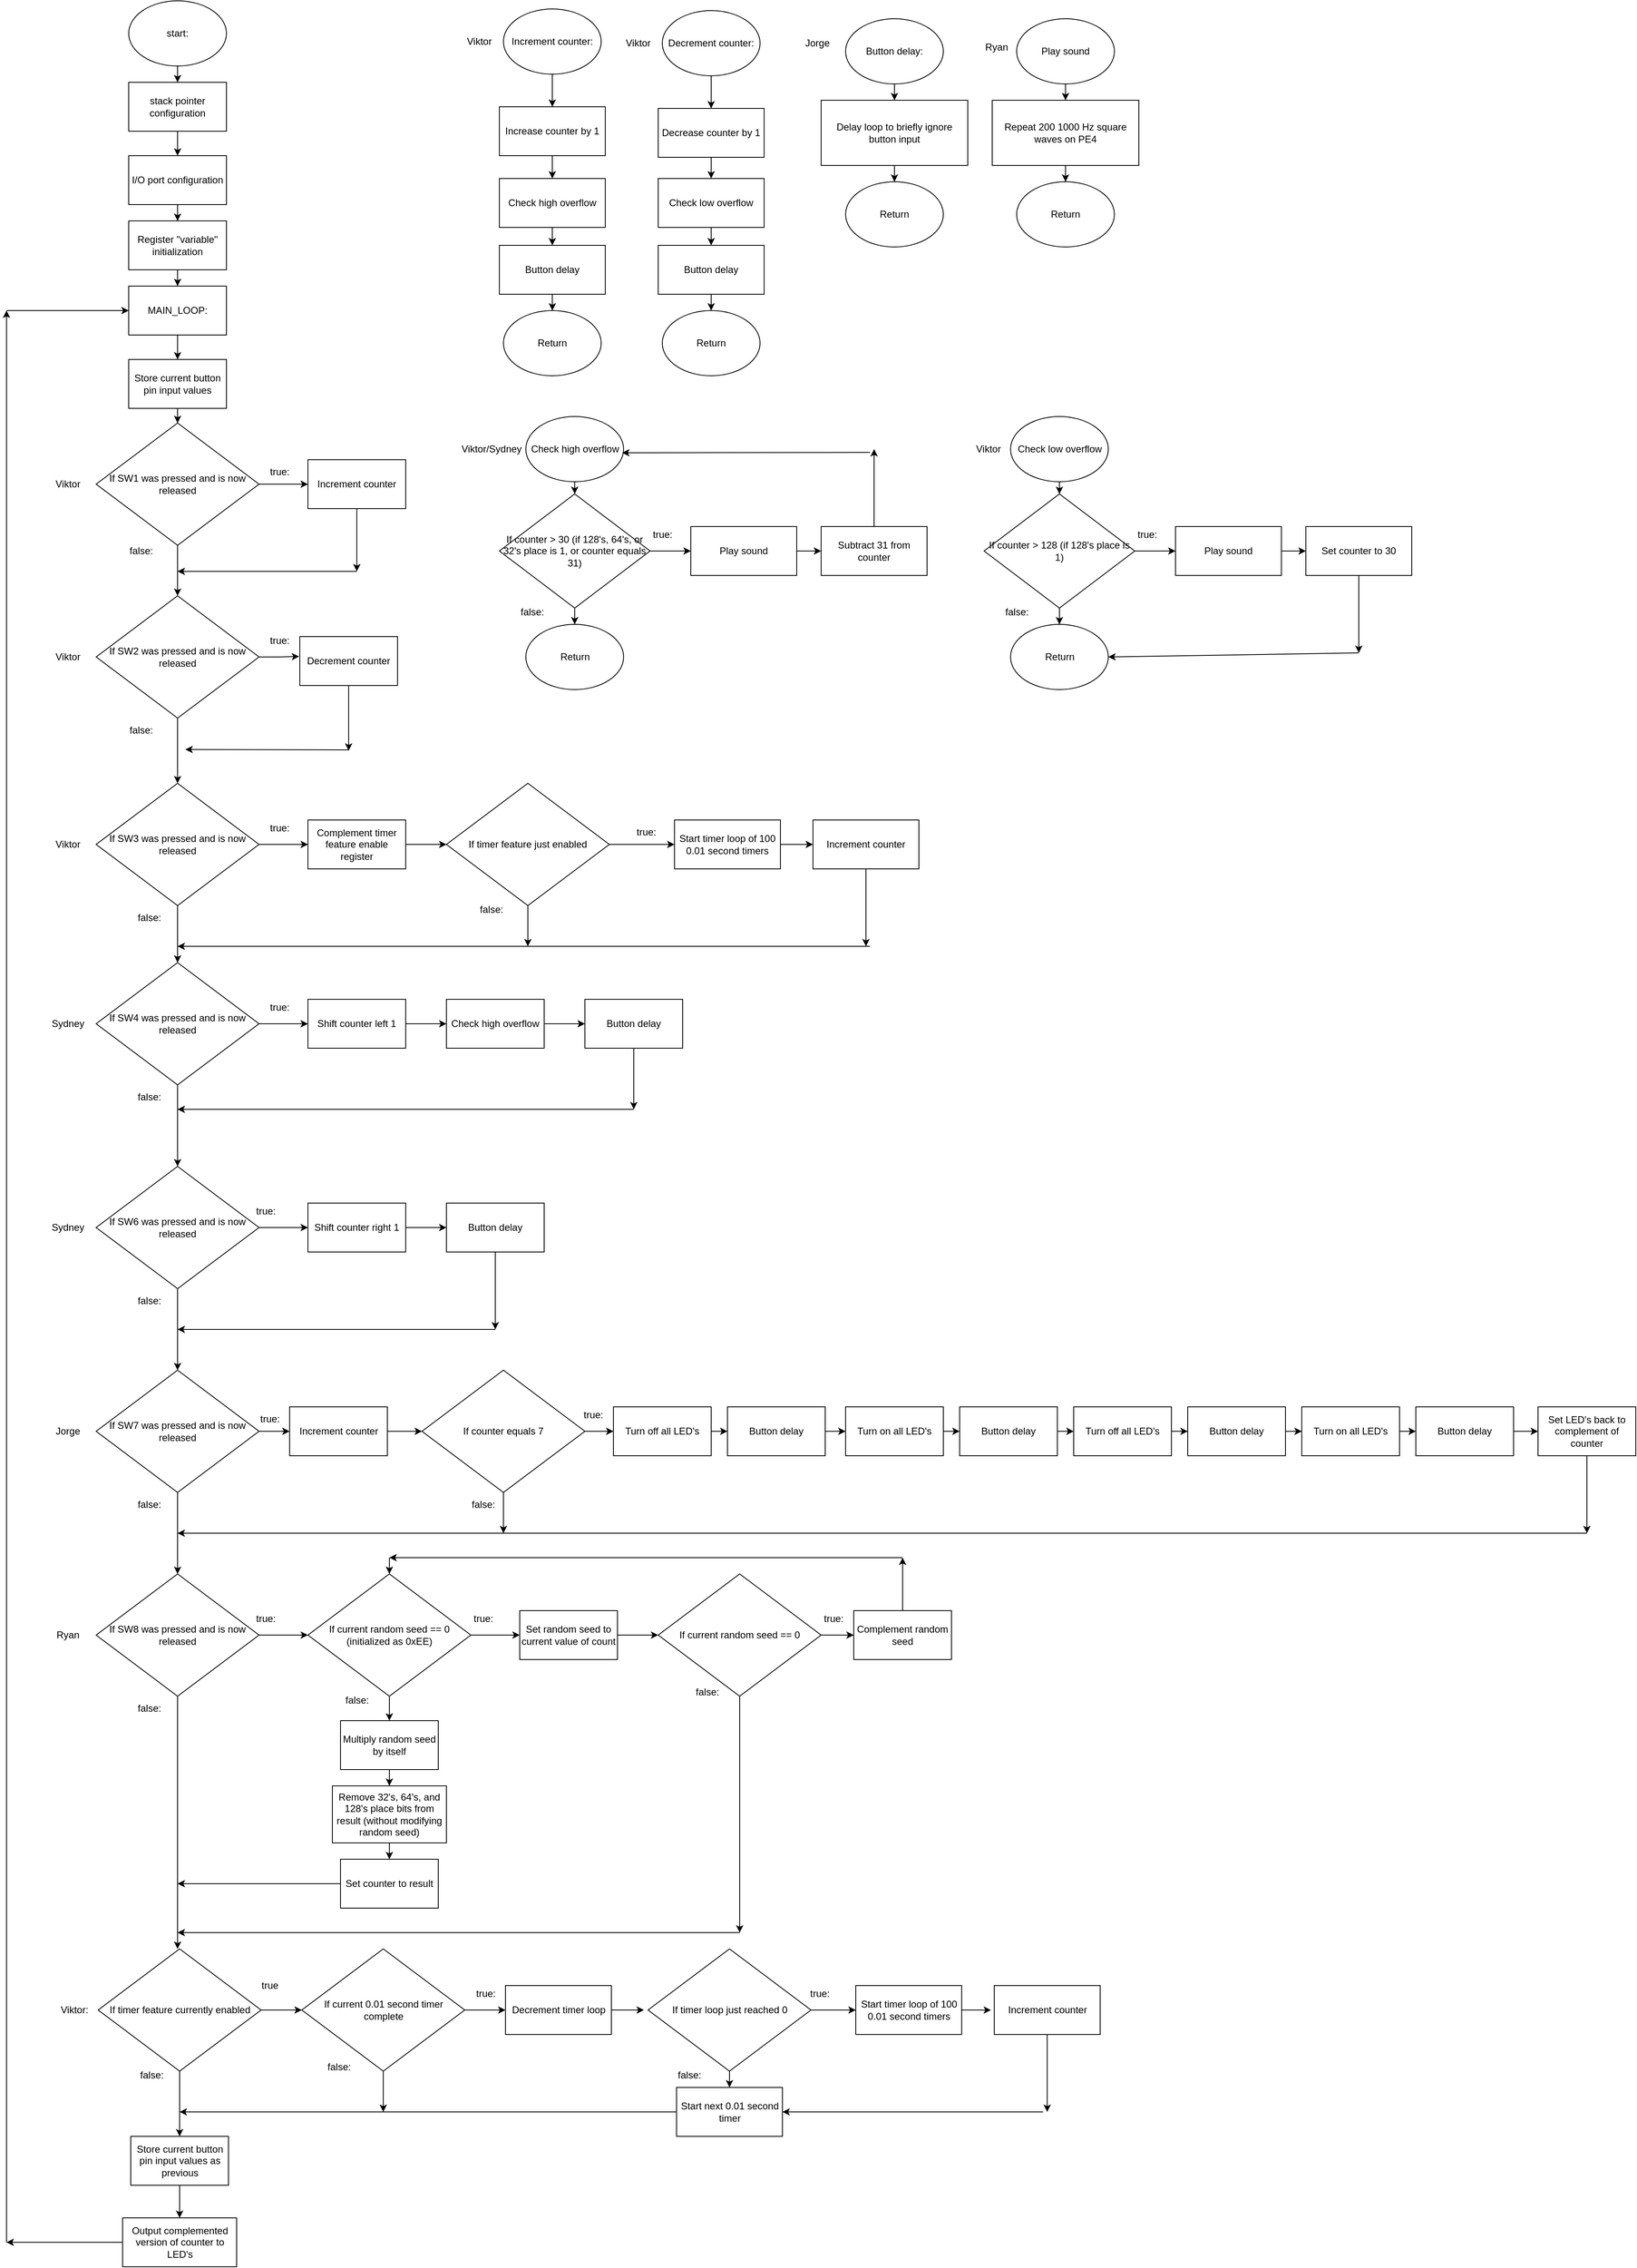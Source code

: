 <mxfile version="22.0.8" type="device">
  <diagram name="Page-1" id="21KgNl3fDPqXJoZ2WQx8">
    <mxGraphModel dx="4646" dy="2243" grid="1" gridSize="10" guides="1" tooltips="1" connect="1" arrows="1" fold="1" page="1" pageScale="1" pageWidth="850" pageHeight="1100" math="0" shadow="0">
      <root>
        <mxCell id="0" />
        <mxCell id="1" parent="0" />
        <mxCell id="BrRUjYGZPVKL-SYwgNDW-40" style="edgeStyle=orthogonalEdgeStyle;rounded=0;orthogonalLoop=1;jettySize=auto;html=1;entryX=0.5;entryY=0;entryDx=0;entryDy=0;" parent="1" source="77M68DpBtuaTookem0qs-2" target="77M68DpBtuaTookem0qs-3" edge="1">
          <mxGeometry relative="1" as="geometry" />
        </mxCell>
        <mxCell id="77M68DpBtuaTookem0qs-2" value="stack pointer configuration" style="whiteSpace=wrap;html=1;" parent="1" vertex="1">
          <mxGeometry x="330" y="100" width="120" height="60" as="geometry" />
        </mxCell>
        <mxCell id="BrRUjYGZPVKL-SYwgNDW-41" style="edgeStyle=orthogonalEdgeStyle;rounded=0;orthogonalLoop=1;jettySize=auto;html=1;" parent="1" source="77M68DpBtuaTookem0qs-3" target="77M68DpBtuaTookem0qs-5" edge="1">
          <mxGeometry relative="1" as="geometry" />
        </mxCell>
        <mxCell id="77M68DpBtuaTookem0qs-3" value="I/O port configuration" style="rounded=0;whiteSpace=wrap;html=1;" parent="1" vertex="1">
          <mxGeometry x="330" y="190" width="120" height="60" as="geometry" />
        </mxCell>
        <mxCell id="BrRUjYGZPVKL-SYwgNDW-42" style="edgeStyle=orthogonalEdgeStyle;rounded=0;orthogonalLoop=1;jettySize=auto;html=1;" parent="1" source="77M68DpBtuaTookem0qs-5" target="77M68DpBtuaTookem0qs-6" edge="1">
          <mxGeometry relative="1" as="geometry" />
        </mxCell>
        <mxCell id="77M68DpBtuaTookem0qs-5" value="Register &quot;variable&quot; initialization" style="whiteSpace=wrap;html=1;" parent="1" vertex="1">
          <mxGeometry x="330" y="270" width="120" height="60" as="geometry" />
        </mxCell>
        <mxCell id="BrRUjYGZPVKL-SYwgNDW-43" style="edgeStyle=orthogonalEdgeStyle;rounded=0;orthogonalLoop=1;jettySize=auto;html=1;entryX=0.5;entryY=0;entryDx=0;entryDy=0;" parent="1" source="77M68DpBtuaTookem0qs-6" target="77M68DpBtuaTookem0qs-7" edge="1">
          <mxGeometry relative="1" as="geometry" />
        </mxCell>
        <mxCell id="77M68DpBtuaTookem0qs-6" value="MAIN_LOOP:" style="rounded=0;whiteSpace=wrap;html=1;" parent="1" vertex="1">
          <mxGeometry x="330" y="350" width="120" height="60" as="geometry" />
        </mxCell>
        <mxCell id="BrRUjYGZPVKL-SYwgNDW-44" style="edgeStyle=orthogonalEdgeStyle;rounded=0;orthogonalLoop=1;jettySize=auto;html=1;entryX=0.5;entryY=0;entryDx=0;entryDy=0;" parent="1" source="77M68DpBtuaTookem0qs-7" target="77M68DpBtuaTookem0qs-10" edge="1">
          <mxGeometry relative="1" as="geometry" />
        </mxCell>
        <mxCell id="77M68DpBtuaTookem0qs-7" value="Store current button pin input values" style="rounded=0;whiteSpace=wrap;html=1;" parent="1" vertex="1">
          <mxGeometry x="330" y="440" width="120" height="60" as="geometry" />
        </mxCell>
        <mxCell id="qb9iI_MVHt3v05Znw0Vi-2" style="edgeStyle=orthogonalEdgeStyle;rounded=0;orthogonalLoop=1;jettySize=auto;html=1;" parent="1" source="77M68DpBtuaTookem0qs-8" edge="1">
          <mxGeometry relative="1" as="geometry">
            <mxPoint x="610" y="700" as="targetPoint" />
          </mxGeometry>
        </mxCell>
        <mxCell id="77M68DpBtuaTookem0qs-8" value="Increment counter" style="whiteSpace=wrap;html=1;" parent="1" vertex="1">
          <mxGeometry x="550" y="563" width="120" height="60" as="geometry" />
        </mxCell>
        <mxCell id="BrRUjYGZPVKL-SYwgNDW-39" style="edgeStyle=orthogonalEdgeStyle;rounded=0;orthogonalLoop=1;jettySize=auto;html=1;entryX=0.5;entryY=0;entryDx=0;entryDy=0;" parent="1" source="77M68DpBtuaTookem0qs-9" target="77M68DpBtuaTookem0qs-2" edge="1">
          <mxGeometry relative="1" as="geometry" />
        </mxCell>
        <mxCell id="77M68DpBtuaTookem0qs-9" value="start:" style="ellipse;whiteSpace=wrap;html=1;" parent="1" vertex="1">
          <mxGeometry x="330" width="120" height="80" as="geometry" />
        </mxCell>
        <mxCell id="BrRUjYGZPVKL-SYwgNDW-27" style="edgeStyle=orthogonalEdgeStyle;rounded=0;orthogonalLoop=1;jettySize=auto;html=1;entryX=0;entryY=0.5;entryDx=0;entryDy=0;" parent="1" source="77M68DpBtuaTookem0qs-10" target="77M68DpBtuaTookem0qs-8" edge="1">
          <mxGeometry relative="1" as="geometry" />
        </mxCell>
        <mxCell id="BrRUjYGZPVKL-SYwgNDW-28" style="edgeStyle=orthogonalEdgeStyle;rounded=0;orthogonalLoop=1;jettySize=auto;html=1;entryX=0.5;entryY=0;entryDx=0;entryDy=0;" parent="1" source="77M68DpBtuaTookem0qs-10" target="BrRUjYGZPVKL-SYwgNDW-9" edge="1">
          <mxGeometry relative="1" as="geometry" />
        </mxCell>
        <mxCell id="77M68DpBtuaTookem0qs-10" value="If SW1 was pressed and is now released" style="rhombus;whiteSpace=wrap;html=1;" parent="1" vertex="1">
          <mxGeometry x="290" y="518" width="200" height="150" as="geometry" />
        </mxCell>
        <mxCell id="BrRUjYGZPVKL-SYwgNDW-1" value="true:" style="text;html=1;align=center;verticalAlign=middle;resizable=0;points=[];autosize=1;strokeColor=none;fillColor=none;" parent="1" vertex="1">
          <mxGeometry x="490" y="563" width="50" height="30" as="geometry" />
        </mxCell>
        <mxCell id="BrRUjYGZPVKL-SYwgNDW-2" value="false:" style="text;html=1;align=center;verticalAlign=middle;resizable=0;points=[];autosize=1;strokeColor=none;fillColor=none;" parent="1" vertex="1">
          <mxGeometry x="320" y="660" width="50" height="30" as="geometry" />
        </mxCell>
        <mxCell id="BrRUjYGZPVKL-SYwgNDW-9" value="If SW2 was pressed and is now released" style="rhombus;whiteSpace=wrap;html=1;" parent="1" vertex="1">
          <mxGeometry x="290" y="730" width="200" height="150" as="geometry" />
        </mxCell>
        <mxCell id="qb9iI_MVHt3v05Znw0Vi-1" style="edgeStyle=orthogonalEdgeStyle;rounded=0;orthogonalLoop=1;jettySize=auto;html=1;" parent="1" source="BrRUjYGZPVKL-SYwgNDW-10" edge="1">
          <mxGeometry relative="1" as="geometry">
            <mxPoint x="600" y="920" as="targetPoint" />
          </mxGeometry>
        </mxCell>
        <mxCell id="BrRUjYGZPVKL-SYwgNDW-10" value="Decrement counter" style="whiteSpace=wrap;html=1;" parent="1" vertex="1">
          <mxGeometry x="540" y="780" width="120" height="60" as="geometry" />
        </mxCell>
        <mxCell id="BrRUjYGZPVKL-SYwgNDW-15" value="false:" style="text;html=1;align=center;verticalAlign=middle;resizable=0;points=[];autosize=1;strokeColor=none;fillColor=none;" parent="1" vertex="1">
          <mxGeometry x="320" y="880" width="50" height="30" as="geometry" />
        </mxCell>
        <mxCell id="BrRUjYGZPVKL-SYwgNDW-16" value="true:" style="text;html=1;align=center;verticalAlign=middle;resizable=0;points=[];autosize=1;strokeColor=none;fillColor=none;" parent="1" vertex="1">
          <mxGeometry x="490" y="770" width="50" height="30" as="geometry" />
        </mxCell>
        <mxCell id="BrRUjYGZPVKL-SYwgNDW-29" style="edgeStyle=orthogonalEdgeStyle;rounded=0;orthogonalLoop=1;jettySize=auto;html=1;entryX=0.5;entryY=0;entryDx=0;entryDy=0;exitX=0.5;exitY=1;exitDx=0;exitDy=0;" parent="1" source="BrRUjYGZPVKL-SYwgNDW-9" target="BrRUjYGZPVKL-SYwgNDW-45" edge="1">
          <mxGeometry relative="1" as="geometry">
            <mxPoint x="389.58" y="886.5" as="sourcePoint" />
            <mxPoint x="389.58" y="948.5" as="targetPoint" />
          </mxGeometry>
        </mxCell>
        <mxCell id="BrRUjYGZPVKL-SYwgNDW-34" value="" style="endArrow=classic;html=1;rounded=0;" parent="1" edge="1">
          <mxGeometry width="50" height="50" relative="1" as="geometry">
            <mxPoint x="600" y="919" as="sourcePoint" />
            <mxPoint x="399.58" y="918.5" as="targetPoint" />
          </mxGeometry>
        </mxCell>
        <mxCell id="BrRUjYGZPVKL-SYwgNDW-38" style="edgeStyle=orthogonalEdgeStyle;rounded=0;orthogonalLoop=1;jettySize=auto;html=1;entryX=-0.007;entryY=0.406;entryDx=0;entryDy=0;entryPerimeter=0;" parent="1" source="BrRUjYGZPVKL-SYwgNDW-9" target="BrRUjYGZPVKL-SYwgNDW-10" edge="1">
          <mxGeometry relative="1" as="geometry" />
        </mxCell>
        <mxCell id="BrRUjYGZPVKL-SYwgNDW-49" style="edgeStyle=orthogonalEdgeStyle;rounded=0;orthogonalLoop=1;jettySize=auto;html=1;entryX=0;entryY=0.5;entryDx=0;entryDy=0;" parent="1" source="BrRUjYGZPVKL-SYwgNDW-45" target="BrRUjYGZPVKL-SYwgNDW-46" edge="1">
          <mxGeometry relative="1" as="geometry" />
        </mxCell>
        <mxCell id="BrRUjYGZPVKL-SYwgNDW-50" style="edgeStyle=orthogonalEdgeStyle;rounded=0;orthogonalLoop=1;jettySize=auto;html=1;" parent="1" source="BrRUjYGZPVKL-SYwgNDW-45" edge="1">
          <mxGeometry relative="1" as="geometry">
            <mxPoint x="390" y="1180" as="targetPoint" />
          </mxGeometry>
        </mxCell>
        <mxCell id="BrRUjYGZPVKL-SYwgNDW-45" value="If SW3 was pressed and is now released" style="rhombus;whiteSpace=wrap;html=1;" parent="1" vertex="1">
          <mxGeometry x="290" y="960" width="200" height="150" as="geometry" />
        </mxCell>
        <mxCell id="BrRUjYGZPVKL-SYwgNDW-54" style="edgeStyle=orthogonalEdgeStyle;rounded=0;orthogonalLoop=1;jettySize=auto;html=1;entryX=0;entryY=0.5;entryDx=0;entryDy=0;" parent="1" source="BrRUjYGZPVKL-SYwgNDW-46" target="BrRUjYGZPVKL-SYwgNDW-53" edge="1">
          <mxGeometry relative="1" as="geometry" />
        </mxCell>
        <mxCell id="BrRUjYGZPVKL-SYwgNDW-46" value="Complement timer feature enable register" style="whiteSpace=wrap;html=1;" parent="1" vertex="1">
          <mxGeometry x="550" y="1005" width="120" height="60" as="geometry" />
        </mxCell>
        <mxCell id="BrRUjYGZPVKL-SYwgNDW-47" value="true:" style="text;html=1;align=center;verticalAlign=middle;resizable=0;points=[];autosize=1;strokeColor=none;fillColor=none;" parent="1" vertex="1">
          <mxGeometry x="490" y="1000" width="50" height="30" as="geometry" />
        </mxCell>
        <mxCell id="BrRUjYGZPVKL-SYwgNDW-52" value="false:" style="text;html=1;align=center;verticalAlign=middle;resizable=0;points=[];autosize=1;strokeColor=none;fillColor=none;" parent="1" vertex="1">
          <mxGeometry x="330" y="1110" width="50" height="30" as="geometry" />
        </mxCell>
        <mxCell id="BrRUjYGZPVKL-SYwgNDW-57" style="edgeStyle=orthogonalEdgeStyle;rounded=0;orthogonalLoop=1;jettySize=auto;html=1;entryX=0;entryY=0.5;entryDx=0;entryDy=0;" parent="1" source="BrRUjYGZPVKL-SYwgNDW-53" target="BrRUjYGZPVKL-SYwgNDW-55" edge="1">
          <mxGeometry relative="1" as="geometry" />
        </mxCell>
        <mxCell id="BrRUjYGZPVKL-SYwgNDW-61" style="edgeStyle=orthogonalEdgeStyle;rounded=0;orthogonalLoop=1;jettySize=auto;html=1;" parent="1" source="BrRUjYGZPVKL-SYwgNDW-53" edge="1">
          <mxGeometry relative="1" as="geometry">
            <mxPoint x="820" y="1160" as="targetPoint" />
          </mxGeometry>
        </mxCell>
        <mxCell id="BrRUjYGZPVKL-SYwgNDW-53" value="If timer feature just enabled" style="rhombus;whiteSpace=wrap;html=1;" parent="1" vertex="1">
          <mxGeometry x="720" y="960" width="200" height="150" as="geometry" />
        </mxCell>
        <mxCell id="BrRUjYGZPVKL-SYwgNDW-58" style="edgeStyle=orthogonalEdgeStyle;rounded=0;orthogonalLoop=1;jettySize=auto;html=1;" parent="1" edge="1">
          <mxGeometry relative="1" as="geometry">
            <mxPoint x="390" y="1160" as="targetPoint" />
            <mxPoint x="1240" y="1160" as="sourcePoint" />
            <Array as="points">
              <mxPoint x="1065" y="1160" />
            </Array>
          </mxGeometry>
        </mxCell>
        <mxCell id="BrRUjYGZPVKL-SYwgNDW-71" style="edgeStyle=orthogonalEdgeStyle;rounded=0;orthogonalLoop=1;jettySize=auto;html=1;entryX=0;entryY=0.5;entryDx=0;entryDy=0;" parent="1" source="BrRUjYGZPVKL-SYwgNDW-55" target="BrRUjYGZPVKL-SYwgNDW-69" edge="1">
          <mxGeometry relative="1" as="geometry" />
        </mxCell>
        <mxCell id="BrRUjYGZPVKL-SYwgNDW-55" value="Start timer loop of 100 0.01 second timers" style="rounded=0;whiteSpace=wrap;html=1;" parent="1" vertex="1">
          <mxGeometry x="1000" y="1005" width="130" height="60" as="geometry" />
        </mxCell>
        <mxCell id="BrRUjYGZPVKL-SYwgNDW-59" value="true:" style="text;html=1;align=center;verticalAlign=middle;resizable=0;points=[];autosize=1;strokeColor=none;fillColor=none;" parent="1" vertex="1">
          <mxGeometry x="940" y="1005" width="50" height="30" as="geometry" />
        </mxCell>
        <mxCell id="BrRUjYGZPVKL-SYwgNDW-60" value="false:" style="text;html=1;align=center;verticalAlign=middle;resizable=0;points=[];autosize=1;strokeColor=none;fillColor=none;" parent="1" vertex="1">
          <mxGeometry x="750" y="1100" width="50" height="30" as="geometry" />
        </mxCell>
        <mxCell id="BrRUjYGZPVKL-SYwgNDW-70" style="edgeStyle=orthogonalEdgeStyle;rounded=0;orthogonalLoop=1;jettySize=auto;html=1;" parent="1" source="BrRUjYGZPVKL-SYwgNDW-69" edge="1">
          <mxGeometry relative="1" as="geometry">
            <mxPoint x="1235" y="1160.0" as="targetPoint" />
          </mxGeometry>
        </mxCell>
        <mxCell id="BrRUjYGZPVKL-SYwgNDW-69" value="Increment counter" style="rounded=0;whiteSpace=wrap;html=1;" parent="1" vertex="1">
          <mxGeometry x="1170" y="1005" width="130" height="60" as="geometry" />
        </mxCell>
        <mxCell id="BrRUjYGZPVKL-SYwgNDW-92" style="edgeStyle=orthogonalEdgeStyle;rounded=0;orthogonalLoop=1;jettySize=auto;html=1;entryX=0.5;entryY=0;entryDx=0;entryDy=0;" parent="1" source="BrRUjYGZPVKL-SYwgNDW-79" edge="1">
          <mxGeometry relative="1" as="geometry">
            <mxPoint x="850" y="130" as="targetPoint" />
          </mxGeometry>
        </mxCell>
        <mxCell id="BrRUjYGZPVKL-SYwgNDW-79" value="Increment counter:" style="ellipse;whiteSpace=wrap;html=1;" parent="1" vertex="1">
          <mxGeometry x="790" y="10" width="120" height="80" as="geometry" />
        </mxCell>
        <mxCell id="qb9iI_MVHt3v05Znw0Vi-4" value="" style="endArrow=classic;html=1;rounded=0;" parent="1" edge="1">
          <mxGeometry width="50" height="50" relative="1" as="geometry">
            <mxPoint x="610" y="700" as="sourcePoint" />
            <mxPoint x="390" y="700" as="targetPoint" />
          </mxGeometry>
        </mxCell>
        <mxCell id="qb9iI_MVHt3v05Znw0Vi-8" value="" style="endArrow=classic;html=1;rounded=0;entryX=0;entryY=0.5;entryDx=0;entryDy=0;" parent="1" target="77M68DpBtuaTookem0qs-6" edge="1">
          <mxGeometry width="50" height="50" relative="1" as="geometry">
            <mxPoint x="180" y="380" as="sourcePoint" />
            <mxPoint x="310" y="460" as="targetPoint" />
          </mxGeometry>
        </mxCell>
        <mxCell id="qb9iI_MVHt3v05Znw0Vi-30" style="edgeStyle=orthogonalEdgeStyle;rounded=0;orthogonalLoop=1;jettySize=auto;html=1;entryX=0.5;entryY=0;entryDx=0;entryDy=0;" parent="1" source="qb9iI_MVHt3v05Znw0Vi-27" target="qb9iI_MVHt3v05Znw0Vi-29" edge="1">
          <mxGeometry relative="1" as="geometry" />
        </mxCell>
        <mxCell id="qb9iI_MVHt3v05Znw0Vi-27" value="Button delay:" style="ellipse;whiteSpace=wrap;html=1;" parent="1" vertex="1">
          <mxGeometry x="1210" y="22" width="120" height="80" as="geometry" />
        </mxCell>
        <mxCell id="qb9iI_MVHt3v05Znw0Vi-28" value="Return" style="ellipse;whiteSpace=wrap;html=1;" parent="1" vertex="1">
          <mxGeometry x="1210" y="222" width="120" height="80" as="geometry" />
        </mxCell>
        <mxCell id="qb9iI_MVHt3v05Znw0Vi-31" style="edgeStyle=orthogonalEdgeStyle;rounded=0;orthogonalLoop=1;jettySize=auto;html=1;entryX=0.5;entryY=0;entryDx=0;entryDy=0;" parent="1" source="qb9iI_MVHt3v05Znw0Vi-29" target="qb9iI_MVHt3v05Znw0Vi-28" edge="1">
          <mxGeometry relative="1" as="geometry" />
        </mxCell>
        <mxCell id="qb9iI_MVHt3v05Znw0Vi-29" value="Delay loop to briefly ignore button input" style="rounded=0;whiteSpace=wrap;html=1;" parent="1" vertex="1">
          <mxGeometry x="1180" y="122" width="180" height="80" as="geometry" />
        </mxCell>
        <mxCell id="W42q5OrmYtjdAzyLAl1A-30" style="edgeStyle=orthogonalEdgeStyle;rounded=0;orthogonalLoop=1;jettySize=auto;html=1;" parent="1" source="W42q5OrmYtjdAzyLAl1A-31" edge="1">
          <mxGeometry relative="1" as="geometry">
            <mxPoint x="390" y="1430" as="targetPoint" />
          </mxGeometry>
        </mxCell>
        <mxCell id="W42q5OrmYtjdAzyLAl1A-46" style="edgeStyle=orthogonalEdgeStyle;rounded=0;orthogonalLoop=1;jettySize=auto;html=1;entryX=0;entryY=0.5;entryDx=0;entryDy=0;" parent="1" source="W42q5OrmYtjdAzyLAl1A-31" target="W42q5OrmYtjdAzyLAl1A-33" edge="1">
          <mxGeometry relative="1" as="geometry" />
        </mxCell>
        <mxCell id="W42q5OrmYtjdAzyLAl1A-31" value="If SW4 was pressed and is now released" style="rhombus;whiteSpace=wrap;html=1;" parent="1" vertex="1">
          <mxGeometry x="290" y="1180" width="200" height="150" as="geometry" />
        </mxCell>
        <mxCell id="W42q5OrmYtjdAzyLAl1A-32" style="edgeStyle=orthogonalEdgeStyle;rounded=0;orthogonalLoop=1;jettySize=auto;html=1;entryX=0;entryY=0.5;entryDx=0;entryDy=0;" parent="1" source="W42q5OrmYtjdAzyLAl1A-33" edge="1">
          <mxGeometry relative="1" as="geometry">
            <mxPoint x="720" y="1255" as="targetPoint" />
          </mxGeometry>
        </mxCell>
        <mxCell id="W42q5OrmYtjdAzyLAl1A-33" value="Shift counter left 1" style="whiteSpace=wrap;html=1;" parent="1" vertex="1">
          <mxGeometry x="550" y="1225" width="120" height="60" as="geometry" />
        </mxCell>
        <mxCell id="W42q5OrmYtjdAzyLAl1A-34" value="true:" style="text;html=1;align=center;verticalAlign=middle;resizable=0;points=[];autosize=1;strokeColor=none;fillColor=none;" parent="1" vertex="1">
          <mxGeometry x="490" y="1220" width="50" height="30" as="geometry" />
        </mxCell>
        <mxCell id="W42q5OrmYtjdAzyLAl1A-35" value="false:" style="text;html=1;align=center;verticalAlign=middle;resizable=0;points=[];autosize=1;strokeColor=none;fillColor=none;" parent="1" vertex="1">
          <mxGeometry x="330" y="1330" width="50" height="30" as="geometry" />
        </mxCell>
        <mxCell id="W42q5OrmYtjdAzyLAl1A-50" style="edgeStyle=orthogonalEdgeStyle;rounded=0;orthogonalLoop=1;jettySize=auto;html=1;entryX=0;entryY=0.5;entryDx=0;entryDy=0;" parent="1" source="W42q5OrmYtjdAzyLAl1A-47" target="W42q5OrmYtjdAzyLAl1A-49" edge="1">
          <mxGeometry relative="1" as="geometry" />
        </mxCell>
        <mxCell id="W42q5OrmYtjdAzyLAl1A-47" value="Check high overflow" style="whiteSpace=wrap;html=1;" parent="1" vertex="1">
          <mxGeometry x="720" y="1225" width="120" height="60" as="geometry" />
        </mxCell>
        <mxCell id="W42q5OrmYtjdAzyLAl1A-51" style="edgeStyle=orthogonalEdgeStyle;rounded=0;orthogonalLoop=1;jettySize=auto;html=1;" parent="1" source="W42q5OrmYtjdAzyLAl1A-49" edge="1">
          <mxGeometry relative="1" as="geometry">
            <mxPoint x="950" y="1360" as="targetPoint" />
          </mxGeometry>
        </mxCell>
        <mxCell id="W42q5OrmYtjdAzyLAl1A-49" value="Button delay" style="whiteSpace=wrap;html=1;" parent="1" vertex="1">
          <mxGeometry x="890" y="1225" width="120" height="60" as="geometry" />
        </mxCell>
        <mxCell id="W42q5OrmYtjdAzyLAl1A-52" value="" style="endArrow=classic;html=1;rounded=0;" parent="1" edge="1">
          <mxGeometry width="50" height="50" relative="1" as="geometry">
            <mxPoint x="950" y="1360" as="sourcePoint" />
            <mxPoint x="390" y="1360" as="targetPoint" />
          </mxGeometry>
        </mxCell>
        <mxCell id="W42q5OrmYtjdAzyLAl1A-81" value="Jorge" style="text;html=1;align=center;verticalAlign=middle;resizable=0;points=[];autosize=1;strokeColor=none;fillColor=none;" parent="1" vertex="1">
          <mxGeometry x="1150" y="37" width="50" height="30" as="geometry" />
        </mxCell>
        <mxCell id="W42q5OrmYtjdAzyLAl1A-82" value="Viktor" style="text;html=1;align=center;verticalAlign=middle;resizable=0;points=[];autosize=1;strokeColor=none;fillColor=none;" parent="1" vertex="1">
          <mxGeometry x="735" y="35" width="50" height="30" as="geometry" />
        </mxCell>
        <mxCell id="W42q5OrmYtjdAzyLAl1A-86" value="Viktor" style="text;html=1;align=center;verticalAlign=middle;resizable=0;points=[];autosize=1;strokeColor=none;fillColor=none;" parent="1" vertex="1">
          <mxGeometry x="230" y="578" width="50" height="30" as="geometry" />
        </mxCell>
        <mxCell id="W42q5OrmYtjdAzyLAl1A-87" value="Viktor" style="text;html=1;align=center;verticalAlign=middle;resizable=0;points=[];autosize=1;strokeColor=none;fillColor=none;" parent="1" vertex="1">
          <mxGeometry x="230" y="790" width="50" height="30" as="geometry" />
        </mxCell>
        <mxCell id="W42q5OrmYtjdAzyLAl1A-88" value="Viktor" style="text;html=1;align=center;verticalAlign=middle;resizable=0;points=[];autosize=1;strokeColor=none;fillColor=none;" parent="1" vertex="1">
          <mxGeometry x="230" y="1020" width="50" height="30" as="geometry" />
        </mxCell>
        <mxCell id="W42q5OrmYtjdAzyLAl1A-89" value="Sydney" style="text;html=1;align=center;verticalAlign=middle;resizable=0;points=[];autosize=1;strokeColor=none;fillColor=none;" parent="1" vertex="1">
          <mxGeometry x="225" y="1240" width="60" height="30" as="geometry" />
        </mxCell>
        <mxCell id="W42q5OrmYtjdAzyLAl1A-159" style="edgeStyle=orthogonalEdgeStyle;rounded=0;orthogonalLoop=1;jettySize=auto;html=1;" parent="1" source="W42q5OrmYtjdAzyLAl1A-107" edge="1">
          <mxGeometry relative="1" as="geometry">
            <mxPoint x="1245" y="550" as="targetPoint" />
          </mxGeometry>
        </mxCell>
        <mxCell id="W42q5OrmYtjdAzyLAl1A-107" value="Subtract 31 from counter" style="rounded=0;whiteSpace=wrap;html=1;" parent="1" vertex="1">
          <mxGeometry x="1180" y="645" width="130" height="60" as="geometry" />
        </mxCell>
        <mxCell id="W42q5OrmYtjdAzyLAl1A-111" style="edgeStyle=orthogonalEdgeStyle;rounded=0;orthogonalLoop=1;jettySize=auto;html=1;entryX=0.5;entryY=0;entryDx=0;entryDy=0;" parent="1" source="W42q5OrmYtjdAzyLAl1A-112" edge="1">
          <mxGeometry relative="1" as="geometry">
            <mxPoint x="1045" y="132" as="targetPoint" />
          </mxGeometry>
        </mxCell>
        <mxCell id="W42q5OrmYtjdAzyLAl1A-112" value="Decrement counter:" style="ellipse;whiteSpace=wrap;html=1;" parent="1" vertex="1">
          <mxGeometry x="985" y="12" width="120" height="80" as="geometry" />
        </mxCell>
        <mxCell id="W42q5OrmYtjdAzyLAl1A-115" value="Viktor" style="text;html=1;align=center;verticalAlign=middle;resizable=0;points=[];autosize=1;strokeColor=none;fillColor=none;" parent="1" vertex="1">
          <mxGeometry x="930" y="37" width="50" height="30" as="geometry" />
        </mxCell>
        <mxCell id="W42q5OrmYtjdAzyLAl1A-119" value="Return" style="ellipse;whiteSpace=wrap;html=1;" parent="1" vertex="1">
          <mxGeometry x="790" y="380" width="120" height="80" as="geometry" />
        </mxCell>
        <mxCell id="W42q5OrmYtjdAzyLAl1A-120" style="edgeStyle=orthogonalEdgeStyle;rounded=0;orthogonalLoop=1;jettySize=auto;html=1;entryX=0.5;entryY=0;entryDx=0;entryDy=0;" parent="1" target="W42q5OrmYtjdAzyLAl1A-119" edge="1">
          <mxGeometry relative="1" as="geometry">
            <mxPoint x="850" y="360.0" as="sourcePoint" />
          </mxGeometry>
        </mxCell>
        <mxCell id="W42q5OrmYtjdAzyLAl1A-121" style="edgeStyle=orthogonalEdgeStyle;rounded=0;orthogonalLoop=1;jettySize=auto;html=1;entryX=0.5;entryY=0;entryDx=0;entryDy=0;" parent="1" source="W42q5OrmYtjdAzyLAl1A-122" target="W42q5OrmYtjdAzyLAl1A-123" edge="1">
          <mxGeometry relative="1" as="geometry" />
        </mxCell>
        <mxCell id="W42q5OrmYtjdAzyLAl1A-122" value="Check high overflow" style="rounded=0;whiteSpace=wrap;html=1;" parent="1" vertex="1">
          <mxGeometry x="785" y="218" width="130" height="60" as="geometry" />
        </mxCell>
        <mxCell id="W42q5OrmYtjdAzyLAl1A-123" value="Button delay" style="rounded=0;whiteSpace=wrap;html=1;" parent="1" vertex="1">
          <mxGeometry x="785" y="300" width="130" height="60" as="geometry" />
        </mxCell>
        <mxCell id="W42q5OrmYtjdAzyLAl1A-125" style="edgeStyle=orthogonalEdgeStyle;rounded=0;orthogonalLoop=1;jettySize=auto;html=1;entryX=0.5;entryY=0;entryDx=0;entryDy=0;" parent="1" source="W42q5OrmYtjdAzyLAl1A-124" target="W42q5OrmYtjdAzyLAl1A-122" edge="1">
          <mxGeometry relative="1" as="geometry" />
        </mxCell>
        <mxCell id="W42q5OrmYtjdAzyLAl1A-124" value="Increase counter by 1" style="rounded=0;whiteSpace=wrap;html=1;" parent="1" vertex="1">
          <mxGeometry x="785" y="130" width="130" height="60" as="geometry" />
        </mxCell>
        <mxCell id="W42q5OrmYtjdAzyLAl1A-126" value="Return" style="ellipse;whiteSpace=wrap;html=1;" parent="1" vertex="1">
          <mxGeometry x="985" y="380" width="120" height="80" as="geometry" />
        </mxCell>
        <mxCell id="W42q5OrmYtjdAzyLAl1A-127" style="edgeStyle=orthogonalEdgeStyle;rounded=0;orthogonalLoop=1;jettySize=auto;html=1;entryX=0.5;entryY=0;entryDx=0;entryDy=0;" parent="1" target="W42q5OrmYtjdAzyLAl1A-126" edge="1">
          <mxGeometry relative="1" as="geometry">
            <mxPoint x="1045" y="360.0" as="sourcePoint" />
          </mxGeometry>
        </mxCell>
        <mxCell id="W42q5OrmYtjdAzyLAl1A-128" style="edgeStyle=orthogonalEdgeStyle;rounded=0;orthogonalLoop=1;jettySize=auto;html=1;entryX=0.5;entryY=0;entryDx=0;entryDy=0;" parent="1" source="W42q5OrmYtjdAzyLAl1A-129" target="W42q5OrmYtjdAzyLAl1A-130" edge="1">
          <mxGeometry relative="1" as="geometry" />
        </mxCell>
        <mxCell id="W42q5OrmYtjdAzyLAl1A-129" value="Check low overflow" style="rounded=0;whiteSpace=wrap;html=1;" parent="1" vertex="1">
          <mxGeometry x="980" y="218" width="130" height="60" as="geometry" />
        </mxCell>
        <mxCell id="W42q5OrmYtjdAzyLAl1A-130" value="Button delay" style="rounded=0;whiteSpace=wrap;html=1;" parent="1" vertex="1">
          <mxGeometry x="980" y="300" width="130" height="60" as="geometry" />
        </mxCell>
        <mxCell id="W42q5OrmYtjdAzyLAl1A-132" style="edgeStyle=orthogonalEdgeStyle;rounded=0;orthogonalLoop=1;jettySize=auto;html=1;entryX=0.5;entryY=0;entryDx=0;entryDy=0;" parent="1" source="W42q5OrmYtjdAzyLAl1A-131" target="W42q5OrmYtjdAzyLAl1A-129" edge="1">
          <mxGeometry relative="1" as="geometry" />
        </mxCell>
        <mxCell id="W42q5OrmYtjdAzyLAl1A-131" value="Decrease counter by 1" style="rounded=0;whiteSpace=wrap;html=1;" parent="1" vertex="1">
          <mxGeometry x="980" y="132" width="130" height="60" as="geometry" />
        </mxCell>
        <mxCell id="W42q5OrmYtjdAzyLAl1A-140" style="edgeStyle=orthogonalEdgeStyle;rounded=0;orthogonalLoop=1;jettySize=auto;html=1;entryX=0.5;entryY=0;entryDx=0;entryDy=0;" parent="1" source="W42q5OrmYtjdAzyLAl1A-133" target="W42q5OrmYtjdAzyLAl1A-136" edge="1">
          <mxGeometry relative="1" as="geometry" />
        </mxCell>
        <mxCell id="W42q5OrmYtjdAzyLAl1A-133" value="Check high overflow" style="ellipse;whiteSpace=wrap;html=1;" parent="1" vertex="1">
          <mxGeometry x="817.5" y="510" width="120" height="80" as="geometry" />
        </mxCell>
        <mxCell id="W42q5OrmYtjdAzyLAl1A-134" value="Viktor/Sydney" style="text;html=1;align=center;verticalAlign=middle;resizable=0;points=[];autosize=1;strokeColor=none;fillColor=none;" parent="1" vertex="1">
          <mxGeometry x="725" y="535" width="100" height="30" as="geometry" />
        </mxCell>
        <mxCell id="W42q5OrmYtjdAzyLAl1A-141" style="edgeStyle=orthogonalEdgeStyle;rounded=0;orthogonalLoop=1;jettySize=auto;html=1;entryX=0.5;entryY=0;entryDx=0;entryDy=0;" parent="1" source="W42q5OrmYtjdAzyLAl1A-136" target="W42q5OrmYtjdAzyLAl1A-139" edge="1">
          <mxGeometry relative="1" as="geometry" />
        </mxCell>
        <mxCell id="W42q5OrmYtjdAzyLAl1A-142" style="edgeStyle=orthogonalEdgeStyle;rounded=0;orthogonalLoop=1;jettySize=auto;html=1;" parent="1" source="W42q5OrmYtjdAzyLAl1A-136" edge="1">
          <mxGeometry relative="1" as="geometry">
            <mxPoint x="1020" y="675" as="targetPoint" />
          </mxGeometry>
        </mxCell>
        <mxCell id="W42q5OrmYtjdAzyLAl1A-136" value="If counter &amp;gt; 30 (if 128&#39;s, 64&#39;s, or 32&#39;s place is 1, or counter equals 31)" style="rhombus;whiteSpace=wrap;html=1;" parent="1" vertex="1">
          <mxGeometry x="785" y="605" width="185" height="140" as="geometry" />
        </mxCell>
        <mxCell id="W42q5OrmYtjdAzyLAl1A-137" value="true:" style="text;html=1;align=center;verticalAlign=middle;resizable=0;points=[];autosize=1;strokeColor=none;fillColor=none;" parent="1" vertex="1">
          <mxGeometry x="960" y="640" width="50" height="30" as="geometry" />
        </mxCell>
        <mxCell id="W42q5OrmYtjdAzyLAl1A-138" value="false:" style="text;html=1;align=center;verticalAlign=middle;resizable=0;points=[];autosize=1;strokeColor=none;fillColor=none;" parent="1" vertex="1">
          <mxGeometry x="800" y="735" width="50" height="30" as="geometry" />
        </mxCell>
        <mxCell id="W42q5OrmYtjdAzyLAl1A-139" value="Return" style="ellipse;whiteSpace=wrap;html=1;" parent="1" vertex="1">
          <mxGeometry x="817.5" y="765" width="120" height="80" as="geometry" />
        </mxCell>
        <mxCell id="W42q5OrmYtjdAzyLAl1A-146" style="edgeStyle=orthogonalEdgeStyle;rounded=0;orthogonalLoop=1;jettySize=auto;html=1;entryX=0;entryY=0.5;entryDx=0;entryDy=0;" parent="1" source="W42q5OrmYtjdAzyLAl1A-143" target="W42q5OrmYtjdAzyLAl1A-107" edge="1">
          <mxGeometry relative="1" as="geometry" />
        </mxCell>
        <mxCell id="W42q5OrmYtjdAzyLAl1A-143" value="Play sound" style="rounded=0;whiteSpace=wrap;html=1;" parent="1" vertex="1">
          <mxGeometry x="1020" y="645" width="130" height="60" as="geometry" />
        </mxCell>
        <mxCell id="W42q5OrmYtjdAzyLAl1A-153" style="edgeStyle=orthogonalEdgeStyle;rounded=0;orthogonalLoop=1;jettySize=auto;html=1;entryX=0.5;entryY=0;entryDx=0;entryDy=0;" parent="1" source="W42q5OrmYtjdAzyLAl1A-154" target="W42q5OrmYtjdAzyLAl1A-157" edge="1">
          <mxGeometry relative="1" as="geometry" />
        </mxCell>
        <mxCell id="W42q5OrmYtjdAzyLAl1A-154" value="Play sound" style="ellipse;whiteSpace=wrap;html=1;" parent="1" vertex="1">
          <mxGeometry x="1420" y="22" width="120" height="80" as="geometry" />
        </mxCell>
        <mxCell id="W42q5OrmYtjdAzyLAl1A-155" value="Return" style="ellipse;whiteSpace=wrap;html=1;" parent="1" vertex="1">
          <mxGeometry x="1420" y="222" width="120" height="80" as="geometry" />
        </mxCell>
        <mxCell id="W42q5OrmYtjdAzyLAl1A-156" style="edgeStyle=orthogonalEdgeStyle;rounded=0;orthogonalLoop=1;jettySize=auto;html=1;entryX=0.5;entryY=0;entryDx=0;entryDy=0;" parent="1" source="W42q5OrmYtjdAzyLAl1A-157" target="W42q5OrmYtjdAzyLAl1A-155" edge="1">
          <mxGeometry relative="1" as="geometry" />
        </mxCell>
        <mxCell id="W42q5OrmYtjdAzyLAl1A-157" value="Repeat 200 1000 Hz square waves on PE4" style="rounded=0;whiteSpace=wrap;html=1;" parent="1" vertex="1">
          <mxGeometry x="1390" y="122" width="180" height="80" as="geometry" />
        </mxCell>
        <mxCell id="W42q5OrmYtjdAzyLAl1A-158" value="Ryan" style="text;html=1;align=center;verticalAlign=middle;resizable=0;points=[];autosize=1;strokeColor=none;fillColor=none;" parent="1" vertex="1">
          <mxGeometry x="1370" y="42" width="50" height="30" as="geometry" />
        </mxCell>
        <mxCell id="W42q5OrmYtjdAzyLAl1A-160" value="" style="endArrow=classic;html=1;rounded=0;entryX=0.985;entryY=0.556;entryDx=0;entryDy=0;entryPerimeter=0;" parent="1" target="W42q5OrmYtjdAzyLAl1A-133" edge="1">
          <mxGeometry width="50" height="50" relative="1" as="geometry">
            <mxPoint x="1240" y="554" as="sourcePoint" />
            <mxPoint x="1100" y="560" as="targetPoint" />
          </mxGeometry>
        </mxCell>
        <mxCell id="W42q5OrmYtjdAzyLAl1A-175" style="edgeStyle=orthogonalEdgeStyle;rounded=0;orthogonalLoop=1;jettySize=auto;html=1;" parent="1" source="W42q5OrmYtjdAzyLAl1A-162" edge="1">
          <mxGeometry relative="1" as="geometry">
            <mxPoint x="1840" y="800.0" as="targetPoint" />
          </mxGeometry>
        </mxCell>
        <mxCell id="W42q5OrmYtjdAzyLAl1A-162" value="Set counter to 30" style="rounded=0;whiteSpace=wrap;html=1;" parent="1" vertex="1">
          <mxGeometry x="1775" y="645" width="130" height="60" as="geometry" />
        </mxCell>
        <mxCell id="W42q5OrmYtjdAzyLAl1A-163" style="edgeStyle=orthogonalEdgeStyle;rounded=0;orthogonalLoop=1;jettySize=auto;html=1;entryX=0.5;entryY=0;entryDx=0;entryDy=0;" parent="1" source="W42q5OrmYtjdAzyLAl1A-164" target="W42q5OrmYtjdAzyLAl1A-168" edge="1">
          <mxGeometry relative="1" as="geometry" />
        </mxCell>
        <mxCell id="W42q5OrmYtjdAzyLAl1A-164" value="Check low overflow" style="ellipse;whiteSpace=wrap;html=1;" parent="1" vertex="1">
          <mxGeometry x="1412.5" y="510" width="120" height="80" as="geometry" />
        </mxCell>
        <mxCell id="W42q5OrmYtjdAzyLAl1A-165" value="Viktor" style="text;html=1;align=center;verticalAlign=middle;resizable=0;points=[];autosize=1;strokeColor=none;fillColor=none;" parent="1" vertex="1">
          <mxGeometry x="1360" y="535" width="50" height="30" as="geometry" />
        </mxCell>
        <mxCell id="W42q5OrmYtjdAzyLAl1A-166" style="edgeStyle=orthogonalEdgeStyle;rounded=0;orthogonalLoop=1;jettySize=auto;html=1;entryX=0.5;entryY=0;entryDx=0;entryDy=0;" parent="1" source="W42q5OrmYtjdAzyLAl1A-168" target="W42q5OrmYtjdAzyLAl1A-171" edge="1">
          <mxGeometry relative="1" as="geometry" />
        </mxCell>
        <mxCell id="W42q5OrmYtjdAzyLAl1A-167" style="edgeStyle=orthogonalEdgeStyle;rounded=0;orthogonalLoop=1;jettySize=auto;html=1;" parent="1" source="W42q5OrmYtjdAzyLAl1A-168" edge="1">
          <mxGeometry relative="1" as="geometry">
            <mxPoint x="1615" y="675" as="targetPoint" />
          </mxGeometry>
        </mxCell>
        <mxCell id="W42q5OrmYtjdAzyLAl1A-168" value="If counter &amp;gt; 128 (if 128&#39;s place is 1)" style="rhombus;whiteSpace=wrap;html=1;" parent="1" vertex="1">
          <mxGeometry x="1380" y="605" width="185" height="140" as="geometry" />
        </mxCell>
        <mxCell id="W42q5OrmYtjdAzyLAl1A-169" value="true:" style="text;html=1;align=center;verticalAlign=middle;resizable=0;points=[];autosize=1;strokeColor=none;fillColor=none;" parent="1" vertex="1">
          <mxGeometry x="1555" y="640" width="50" height="30" as="geometry" />
        </mxCell>
        <mxCell id="W42q5OrmYtjdAzyLAl1A-170" value="false:" style="text;html=1;align=center;verticalAlign=middle;resizable=0;points=[];autosize=1;strokeColor=none;fillColor=none;" parent="1" vertex="1">
          <mxGeometry x="1395" y="735" width="50" height="30" as="geometry" />
        </mxCell>
        <mxCell id="W42q5OrmYtjdAzyLAl1A-171" value="Return" style="ellipse;whiteSpace=wrap;html=1;" parent="1" vertex="1">
          <mxGeometry x="1412.5" y="765" width="120" height="80" as="geometry" />
        </mxCell>
        <mxCell id="W42q5OrmYtjdAzyLAl1A-172" style="edgeStyle=orthogonalEdgeStyle;rounded=0;orthogonalLoop=1;jettySize=auto;html=1;entryX=0;entryY=0.5;entryDx=0;entryDy=0;" parent="1" source="W42q5OrmYtjdAzyLAl1A-173" target="W42q5OrmYtjdAzyLAl1A-162" edge="1">
          <mxGeometry relative="1" as="geometry" />
        </mxCell>
        <mxCell id="W42q5OrmYtjdAzyLAl1A-173" value="Play sound" style="rounded=0;whiteSpace=wrap;html=1;" parent="1" vertex="1">
          <mxGeometry x="1615" y="645" width="130" height="60" as="geometry" />
        </mxCell>
        <mxCell id="W42q5OrmYtjdAzyLAl1A-176" value="" style="endArrow=classic;html=1;rounded=0;entryX=1;entryY=0.5;entryDx=0;entryDy=0;" parent="1" target="W42q5OrmYtjdAzyLAl1A-171" edge="1">
          <mxGeometry width="50" height="50" relative="1" as="geometry">
            <mxPoint x="1840" y="800" as="sourcePoint" />
            <mxPoint x="1860" y="840" as="targetPoint" />
          </mxGeometry>
        </mxCell>
        <mxCell id="W42q5OrmYtjdAzyLAl1A-177" style="edgeStyle=orthogonalEdgeStyle;rounded=0;orthogonalLoop=1;jettySize=auto;html=1;" parent="1" source="W42q5OrmYtjdAzyLAl1A-179" edge="1">
          <mxGeometry relative="1" as="geometry">
            <mxPoint x="390" y="1680" as="targetPoint" />
          </mxGeometry>
        </mxCell>
        <mxCell id="W42q5OrmYtjdAzyLAl1A-178" style="edgeStyle=orthogonalEdgeStyle;rounded=0;orthogonalLoop=1;jettySize=auto;html=1;entryX=0;entryY=0.5;entryDx=0;entryDy=0;" parent="1" source="W42q5OrmYtjdAzyLAl1A-179" target="W42q5OrmYtjdAzyLAl1A-181" edge="1">
          <mxGeometry relative="1" as="geometry" />
        </mxCell>
        <mxCell id="W42q5OrmYtjdAzyLAl1A-179" value="If SW6 was pressed and is now released" style="rhombus;whiteSpace=wrap;html=1;" parent="1" vertex="1">
          <mxGeometry x="290" y="1430" width="200" height="150" as="geometry" />
        </mxCell>
        <mxCell id="W42q5OrmYtjdAzyLAl1A-180" style="edgeStyle=orthogonalEdgeStyle;rounded=0;orthogonalLoop=1;jettySize=auto;html=1;entryX=0;entryY=0.5;entryDx=0;entryDy=0;" parent="1" source="W42q5OrmYtjdAzyLAl1A-181" edge="1">
          <mxGeometry relative="1" as="geometry">
            <mxPoint x="720" y="1505" as="targetPoint" />
          </mxGeometry>
        </mxCell>
        <mxCell id="W42q5OrmYtjdAzyLAl1A-181" value="Shift counter right 1" style="whiteSpace=wrap;html=1;" parent="1" vertex="1">
          <mxGeometry x="550" y="1475" width="120" height="60" as="geometry" />
        </mxCell>
        <mxCell id="W42q5OrmYtjdAzyLAl1A-182" value="true:" style="text;html=1;align=center;verticalAlign=middle;resizable=0;points=[];autosize=1;strokeColor=none;fillColor=none;" parent="1" vertex="1">
          <mxGeometry x="472.5" y="1470" width="50" height="30" as="geometry" />
        </mxCell>
        <mxCell id="W42q5OrmYtjdAzyLAl1A-183" value="false:" style="text;html=1;align=center;verticalAlign=middle;resizable=0;points=[];autosize=1;strokeColor=none;fillColor=none;" parent="1" vertex="1">
          <mxGeometry x="330" y="1580" width="50" height="30" as="geometry" />
        </mxCell>
        <mxCell id="W42q5OrmYtjdAzyLAl1A-185" value="Button delay" style="whiteSpace=wrap;html=1;" parent="1" vertex="1">
          <mxGeometry x="720" y="1475" width="120" height="60" as="geometry" />
        </mxCell>
        <mxCell id="W42q5OrmYtjdAzyLAl1A-189" value="Sydney" style="text;html=1;align=center;verticalAlign=middle;resizable=0;points=[];autosize=1;strokeColor=none;fillColor=none;" parent="1" vertex="1">
          <mxGeometry x="225" y="1490" width="60" height="30" as="geometry" />
        </mxCell>
        <mxCell id="W42q5OrmYtjdAzyLAl1A-190" value="" style="endArrow=classic;html=1;rounded=0;exitX=0.5;exitY=1;exitDx=0;exitDy=0;" parent="1" source="W42q5OrmYtjdAzyLAl1A-185" edge="1">
          <mxGeometry width="50" height="50" relative="1" as="geometry">
            <mxPoint x="710" y="1660" as="sourcePoint" />
            <mxPoint x="780" y="1630" as="targetPoint" />
          </mxGeometry>
        </mxCell>
        <mxCell id="W42q5OrmYtjdAzyLAl1A-191" value="" style="endArrow=classic;html=1;rounded=0;" parent="1" edge="1">
          <mxGeometry width="50" height="50" relative="1" as="geometry">
            <mxPoint x="780" y="1630" as="sourcePoint" />
            <mxPoint x="390" y="1630" as="targetPoint" />
          </mxGeometry>
        </mxCell>
        <mxCell id="W42q5OrmYtjdAzyLAl1A-192" style="edgeStyle=orthogonalEdgeStyle;rounded=0;orthogonalLoop=1;jettySize=auto;html=1;" parent="1" source="W42q5OrmYtjdAzyLAl1A-194" edge="1">
          <mxGeometry relative="1" as="geometry">
            <mxPoint x="390" y="1930" as="targetPoint" />
          </mxGeometry>
        </mxCell>
        <mxCell id="MkurSsBwiDnDzsyhixYF-27" style="edgeStyle=orthogonalEdgeStyle;rounded=0;orthogonalLoop=1;jettySize=auto;html=1;entryX=0;entryY=0.5;entryDx=0;entryDy=0;" edge="1" parent="1" source="W42q5OrmYtjdAzyLAl1A-194" target="MkurSsBwiDnDzsyhixYF-24">
          <mxGeometry relative="1" as="geometry" />
        </mxCell>
        <mxCell id="W42q5OrmYtjdAzyLAl1A-194" value="If SW7 was pressed and is now released" style="rhombus;whiteSpace=wrap;html=1;" parent="1" vertex="1">
          <mxGeometry x="290" y="1680" width="200" height="150" as="geometry" />
        </mxCell>
        <mxCell id="W42q5OrmYtjdAzyLAl1A-197" value="true:" style="text;html=1;align=center;verticalAlign=middle;resizable=0;points=[];autosize=1;strokeColor=none;fillColor=none;" parent="1" vertex="1">
          <mxGeometry x="477.5" y="1725" width="50" height="30" as="geometry" />
        </mxCell>
        <mxCell id="W42q5OrmYtjdAzyLAl1A-198" value="false:" style="text;html=1;align=center;verticalAlign=middle;resizable=0;points=[];autosize=1;strokeColor=none;fillColor=none;" parent="1" vertex="1">
          <mxGeometry x="330" y="1830" width="50" height="30" as="geometry" />
        </mxCell>
        <mxCell id="W42q5OrmYtjdAzyLAl1A-200" value="Jorge" style="text;html=1;align=center;verticalAlign=middle;resizable=0;points=[];autosize=1;strokeColor=none;fillColor=none;" parent="1" vertex="1">
          <mxGeometry x="230" y="1740" width="50" height="30" as="geometry" />
        </mxCell>
        <mxCell id="W42q5OrmYtjdAzyLAl1A-202" value="" style="endArrow=classic;html=1;rounded=0;" parent="1" edge="1">
          <mxGeometry width="50" height="50" relative="1" as="geometry">
            <mxPoint x="2120" y="1880" as="sourcePoint" />
            <mxPoint x="390" y="1880" as="targetPoint" />
          </mxGeometry>
        </mxCell>
        <mxCell id="W42q5OrmYtjdAzyLAl1A-233" value="" style="endArrow=classic;html=1;rounded=0;" parent="1" edge="1">
          <mxGeometry width="50" height="50" relative="1" as="geometry">
            <mxPoint x="180" y="2750" as="sourcePoint" />
            <mxPoint x="180" y="380" as="targetPoint" />
          </mxGeometry>
        </mxCell>
        <mxCell id="MkurSsBwiDnDzsyhixYF-1" style="edgeStyle=orthogonalEdgeStyle;rounded=0;orthogonalLoop=1;jettySize=auto;html=1;" edge="1" parent="1" source="MkurSsBwiDnDzsyhixYF-3">
          <mxGeometry relative="1" as="geometry">
            <mxPoint x="790" y="1880" as="targetPoint" />
          </mxGeometry>
        </mxCell>
        <mxCell id="MkurSsBwiDnDzsyhixYF-2" style="edgeStyle=orthogonalEdgeStyle;rounded=0;orthogonalLoop=1;jettySize=auto;html=1;entryX=0;entryY=0.5;entryDx=0;entryDy=0;" edge="1" parent="1" source="MkurSsBwiDnDzsyhixYF-3" target="MkurSsBwiDnDzsyhixYF-5">
          <mxGeometry relative="1" as="geometry" />
        </mxCell>
        <mxCell id="MkurSsBwiDnDzsyhixYF-3" value="If counter equals 7" style="rhombus;whiteSpace=wrap;html=1;" vertex="1" parent="1">
          <mxGeometry x="690" y="1680" width="200" height="150" as="geometry" />
        </mxCell>
        <mxCell id="MkurSsBwiDnDzsyhixYF-4" style="edgeStyle=orthogonalEdgeStyle;rounded=0;orthogonalLoop=1;jettySize=auto;html=1;" edge="1" parent="1" source="MkurSsBwiDnDzsyhixYF-5" target="MkurSsBwiDnDzsyhixYF-9">
          <mxGeometry relative="1" as="geometry" />
        </mxCell>
        <mxCell id="MkurSsBwiDnDzsyhixYF-5" value="Turn off all LED&#39;s" style="whiteSpace=wrap;html=1;" vertex="1" parent="1">
          <mxGeometry x="925" y="1725" width="120" height="60" as="geometry" />
        </mxCell>
        <mxCell id="MkurSsBwiDnDzsyhixYF-6" value="true:" style="text;html=1;align=center;verticalAlign=middle;resizable=0;points=[];autosize=1;strokeColor=none;fillColor=none;" vertex="1" parent="1">
          <mxGeometry x="875" y="1720" width="50" height="30" as="geometry" />
        </mxCell>
        <mxCell id="MkurSsBwiDnDzsyhixYF-7" value="false:" style="text;html=1;align=center;verticalAlign=middle;resizable=0;points=[];autosize=1;strokeColor=none;fillColor=none;" vertex="1" parent="1">
          <mxGeometry x="740" y="1830" width="50" height="30" as="geometry" />
        </mxCell>
        <mxCell id="MkurSsBwiDnDzsyhixYF-8" style="edgeStyle=orthogonalEdgeStyle;rounded=0;orthogonalLoop=1;jettySize=auto;html=1;" edge="1" parent="1" source="MkurSsBwiDnDzsyhixYF-9" target="MkurSsBwiDnDzsyhixYF-11">
          <mxGeometry relative="1" as="geometry" />
        </mxCell>
        <mxCell id="MkurSsBwiDnDzsyhixYF-9" value="Button delay" style="whiteSpace=wrap;html=1;" vertex="1" parent="1">
          <mxGeometry x="1065" y="1725" width="120" height="60" as="geometry" />
        </mxCell>
        <mxCell id="MkurSsBwiDnDzsyhixYF-10" style="edgeStyle=orthogonalEdgeStyle;rounded=0;orthogonalLoop=1;jettySize=auto;html=1;" edge="1" parent="1" source="MkurSsBwiDnDzsyhixYF-11" target="MkurSsBwiDnDzsyhixYF-17">
          <mxGeometry relative="1" as="geometry" />
        </mxCell>
        <mxCell id="MkurSsBwiDnDzsyhixYF-11" value="Turn on all LED&#39;s" style="whiteSpace=wrap;html=1;" vertex="1" parent="1">
          <mxGeometry x="1210" y="1725" width="120" height="60" as="geometry" />
        </mxCell>
        <mxCell id="MkurSsBwiDnDzsyhixYF-12" style="edgeStyle=orthogonalEdgeStyle;rounded=0;orthogonalLoop=1;jettySize=auto;html=1;" edge="1" parent="1" source="MkurSsBwiDnDzsyhixYF-13" target="MkurSsBwiDnDzsyhixYF-15">
          <mxGeometry relative="1" as="geometry" />
        </mxCell>
        <mxCell id="MkurSsBwiDnDzsyhixYF-13" value="Turn off all LED&#39;s" style="whiteSpace=wrap;html=1;" vertex="1" parent="1">
          <mxGeometry x="1490" y="1725" width="120" height="60" as="geometry" />
        </mxCell>
        <mxCell id="MkurSsBwiDnDzsyhixYF-14" style="edgeStyle=orthogonalEdgeStyle;rounded=0;orthogonalLoop=1;jettySize=auto;html=1;" edge="1" parent="1" source="MkurSsBwiDnDzsyhixYF-15" target="MkurSsBwiDnDzsyhixYF-19">
          <mxGeometry relative="1" as="geometry" />
        </mxCell>
        <mxCell id="MkurSsBwiDnDzsyhixYF-15" value="Button delay" style="whiteSpace=wrap;html=1;" vertex="1" parent="1">
          <mxGeometry x="1630" y="1725" width="120" height="60" as="geometry" />
        </mxCell>
        <mxCell id="MkurSsBwiDnDzsyhixYF-16" style="edgeStyle=orthogonalEdgeStyle;rounded=0;orthogonalLoop=1;jettySize=auto;html=1;" edge="1" parent="1" source="MkurSsBwiDnDzsyhixYF-17" target="MkurSsBwiDnDzsyhixYF-13">
          <mxGeometry relative="1" as="geometry" />
        </mxCell>
        <mxCell id="MkurSsBwiDnDzsyhixYF-17" value="Button delay" style="whiteSpace=wrap;html=1;" vertex="1" parent="1">
          <mxGeometry x="1350" y="1725" width="120" height="60" as="geometry" />
        </mxCell>
        <mxCell id="MkurSsBwiDnDzsyhixYF-18" style="edgeStyle=orthogonalEdgeStyle;rounded=0;orthogonalLoop=1;jettySize=auto;html=1;" edge="1" parent="1" source="MkurSsBwiDnDzsyhixYF-19" target="MkurSsBwiDnDzsyhixYF-23">
          <mxGeometry relative="1" as="geometry" />
        </mxCell>
        <mxCell id="MkurSsBwiDnDzsyhixYF-19" value="Turn on all LED&#39;s" style="whiteSpace=wrap;html=1;" vertex="1" parent="1">
          <mxGeometry x="1770" y="1725" width="120" height="60" as="geometry" />
        </mxCell>
        <mxCell id="MkurSsBwiDnDzsyhixYF-20" style="edgeStyle=orthogonalEdgeStyle;rounded=0;orthogonalLoop=1;jettySize=auto;html=1;" edge="1" parent="1" source="MkurSsBwiDnDzsyhixYF-21">
          <mxGeometry relative="1" as="geometry">
            <mxPoint x="2120" y="1880" as="targetPoint" />
          </mxGeometry>
        </mxCell>
        <mxCell id="MkurSsBwiDnDzsyhixYF-21" value="Set LED&#39;s back to complement of counter" style="whiteSpace=wrap;html=1;" vertex="1" parent="1">
          <mxGeometry x="2060" y="1725" width="120" height="60" as="geometry" />
        </mxCell>
        <mxCell id="MkurSsBwiDnDzsyhixYF-22" style="edgeStyle=orthogonalEdgeStyle;rounded=0;orthogonalLoop=1;jettySize=auto;html=1;" edge="1" parent="1" source="MkurSsBwiDnDzsyhixYF-23" target="MkurSsBwiDnDzsyhixYF-21">
          <mxGeometry relative="1" as="geometry" />
        </mxCell>
        <mxCell id="MkurSsBwiDnDzsyhixYF-23" value="Button delay" style="whiteSpace=wrap;html=1;" vertex="1" parent="1">
          <mxGeometry x="1910" y="1725" width="120" height="60" as="geometry" />
        </mxCell>
        <mxCell id="MkurSsBwiDnDzsyhixYF-28" style="edgeStyle=orthogonalEdgeStyle;rounded=0;orthogonalLoop=1;jettySize=auto;html=1;entryX=0;entryY=0.5;entryDx=0;entryDy=0;" edge="1" parent="1" source="MkurSsBwiDnDzsyhixYF-24" target="MkurSsBwiDnDzsyhixYF-3">
          <mxGeometry relative="1" as="geometry" />
        </mxCell>
        <mxCell id="MkurSsBwiDnDzsyhixYF-24" value="Increment counter" style="whiteSpace=wrap;html=1;" vertex="1" parent="1">
          <mxGeometry x="527.5" y="1725" width="120" height="60" as="geometry" />
        </mxCell>
        <mxCell id="MkurSsBwiDnDzsyhixYF-29" style="edgeStyle=orthogonalEdgeStyle;rounded=0;orthogonalLoop=1;jettySize=auto;html=1;entryX=0.5;entryY=0;entryDx=0;entryDy=0;" edge="1" parent="1" source="MkurSsBwiDnDzsyhixYF-31" target="MkurSsBwiDnDzsyhixYF-48">
          <mxGeometry relative="1" as="geometry" />
        </mxCell>
        <mxCell id="MkurSsBwiDnDzsyhixYF-30" style="edgeStyle=orthogonalEdgeStyle;rounded=0;orthogonalLoop=1;jettySize=auto;html=1;entryX=0;entryY=0.5;entryDx=0;entryDy=0;" edge="1" parent="1" source="MkurSsBwiDnDzsyhixYF-31" target="MkurSsBwiDnDzsyhixYF-34">
          <mxGeometry relative="1" as="geometry" />
        </mxCell>
        <mxCell id="MkurSsBwiDnDzsyhixYF-31" value="If timer feature currently enabled" style="rhombus;whiteSpace=wrap;html=1;" vertex="1" parent="1">
          <mxGeometry x="292.5" y="2390" width="200" height="150" as="geometry" />
        </mxCell>
        <mxCell id="MkurSsBwiDnDzsyhixYF-32" style="edgeStyle=orthogonalEdgeStyle;rounded=0;orthogonalLoop=1;jettySize=auto;html=1;entryX=0;entryY=0.5;entryDx=0;entryDy=0;" edge="1" parent="1" source="MkurSsBwiDnDzsyhixYF-34" target="MkurSsBwiDnDzsyhixYF-36">
          <mxGeometry relative="1" as="geometry" />
        </mxCell>
        <mxCell id="MkurSsBwiDnDzsyhixYF-33" style="edgeStyle=orthogonalEdgeStyle;rounded=0;orthogonalLoop=1;jettySize=auto;html=1;" edge="1" parent="1" source="MkurSsBwiDnDzsyhixYF-34">
          <mxGeometry relative="1" as="geometry">
            <mxPoint x="642.5" y="2590" as="targetPoint" />
          </mxGeometry>
        </mxCell>
        <mxCell id="MkurSsBwiDnDzsyhixYF-34" value="If current 0.01 second timer complete" style="rhombus;whiteSpace=wrap;html=1;" vertex="1" parent="1">
          <mxGeometry x="542.5" y="2390" width="200" height="150" as="geometry" />
        </mxCell>
        <mxCell id="MkurSsBwiDnDzsyhixYF-35" style="edgeStyle=orthogonalEdgeStyle;rounded=0;orthogonalLoop=1;jettySize=auto;html=1;" edge="1" parent="1" source="MkurSsBwiDnDzsyhixYF-36">
          <mxGeometry relative="1" as="geometry">
            <mxPoint x="962.5" y="2465" as="targetPoint" />
          </mxGeometry>
        </mxCell>
        <mxCell id="MkurSsBwiDnDzsyhixYF-36" value="Decrement timer loop" style="rounded=0;whiteSpace=wrap;html=1;" vertex="1" parent="1">
          <mxGeometry x="792.5" y="2435" width="130" height="60" as="geometry" />
        </mxCell>
        <mxCell id="MkurSsBwiDnDzsyhixYF-37" value="Start next 0.01 second timer" style="rounded=0;whiteSpace=wrap;html=1;" vertex="1" parent="1">
          <mxGeometry x="1002.5" y="2560" width="130" height="60" as="geometry" />
        </mxCell>
        <mxCell id="MkurSsBwiDnDzsyhixYF-38" style="edgeStyle=orthogonalEdgeStyle;rounded=0;orthogonalLoop=1;jettySize=auto;html=1;entryX=0;entryY=0.5;entryDx=0;entryDy=0;" edge="1" parent="1" source="MkurSsBwiDnDzsyhixYF-40" target="MkurSsBwiDnDzsyhixYF-41">
          <mxGeometry relative="1" as="geometry" />
        </mxCell>
        <mxCell id="MkurSsBwiDnDzsyhixYF-39" style="edgeStyle=orthogonalEdgeStyle;rounded=0;orthogonalLoop=1;jettySize=auto;html=1;entryX=0.5;entryY=0;entryDx=0;entryDy=0;" edge="1" parent="1" source="MkurSsBwiDnDzsyhixYF-40" target="MkurSsBwiDnDzsyhixYF-37">
          <mxGeometry relative="1" as="geometry" />
        </mxCell>
        <mxCell id="MkurSsBwiDnDzsyhixYF-40" value="If timer loop just reached 0" style="rhombus;whiteSpace=wrap;html=1;" vertex="1" parent="1">
          <mxGeometry x="967.5" y="2390" width="200" height="150" as="geometry" />
        </mxCell>
        <mxCell id="MkurSsBwiDnDzsyhixYF-41" value="Start timer loop of 100 0.01 second timers" style="rounded=0;whiteSpace=wrap;html=1;" vertex="1" parent="1">
          <mxGeometry x="1222.5" y="2435" width="130" height="60" as="geometry" />
        </mxCell>
        <mxCell id="MkurSsBwiDnDzsyhixYF-42" value="Increment counter" style="rounded=0;whiteSpace=wrap;html=1;" vertex="1" parent="1">
          <mxGeometry x="1392.5" y="2435" width="130" height="60" as="geometry" />
        </mxCell>
        <mxCell id="MkurSsBwiDnDzsyhixYF-43" value="false:" style="text;html=1;align=center;verticalAlign=middle;resizable=0;points=[];autosize=1;strokeColor=none;fillColor=none;" vertex="1" parent="1">
          <mxGeometry x="992.5" y="2530" width="50" height="30" as="geometry" />
        </mxCell>
        <mxCell id="MkurSsBwiDnDzsyhixYF-44" value="true:" style="text;html=1;align=center;verticalAlign=middle;resizable=0;points=[];autosize=1;strokeColor=none;fillColor=none;" vertex="1" parent="1">
          <mxGeometry x="1152.5" y="2430" width="50" height="30" as="geometry" />
        </mxCell>
        <mxCell id="MkurSsBwiDnDzsyhixYF-45" value="false:" style="text;html=1;align=center;verticalAlign=middle;resizable=0;points=[];autosize=1;strokeColor=none;fillColor=none;" vertex="1" parent="1">
          <mxGeometry x="562.5" y="2520" width="50" height="30" as="geometry" />
        </mxCell>
        <mxCell id="MkurSsBwiDnDzsyhixYF-46" value="true:" style="text;html=1;align=center;verticalAlign=middle;resizable=0;points=[];autosize=1;strokeColor=none;fillColor=none;" vertex="1" parent="1">
          <mxGeometry x="742.5" y="2430" width="50" height="30" as="geometry" />
        </mxCell>
        <mxCell id="MkurSsBwiDnDzsyhixYF-47" style="edgeStyle=orthogonalEdgeStyle;rounded=0;orthogonalLoop=1;jettySize=auto;html=1;entryX=0.5;entryY=0;entryDx=0;entryDy=0;" edge="1" parent="1" source="MkurSsBwiDnDzsyhixYF-48" target="MkurSsBwiDnDzsyhixYF-49">
          <mxGeometry relative="1" as="geometry" />
        </mxCell>
        <mxCell id="MkurSsBwiDnDzsyhixYF-48" value="Store current button pin input values as previous" style="rounded=0;whiteSpace=wrap;html=1;" vertex="1" parent="1">
          <mxGeometry x="332.5" y="2620" width="120" height="60" as="geometry" />
        </mxCell>
        <mxCell id="MkurSsBwiDnDzsyhixYF-95" style="edgeStyle=orthogonalEdgeStyle;rounded=0;orthogonalLoop=1;jettySize=auto;html=1;" edge="1" parent="1" source="MkurSsBwiDnDzsyhixYF-49">
          <mxGeometry relative="1" as="geometry">
            <mxPoint x="180" y="2750" as="targetPoint" />
          </mxGeometry>
        </mxCell>
        <mxCell id="MkurSsBwiDnDzsyhixYF-49" value="Output complemented version of counter to LED&#39;s" style="rounded=0;whiteSpace=wrap;html=1;" vertex="1" parent="1">
          <mxGeometry x="322.5" y="2720" width="140" height="60" as="geometry" />
        </mxCell>
        <mxCell id="MkurSsBwiDnDzsyhixYF-50" style="edgeStyle=orthogonalEdgeStyle;rounded=0;orthogonalLoop=1;jettySize=auto;html=1;entryX=-0.031;entryY=0.502;entryDx=0;entryDy=0;entryPerimeter=0;" edge="1" parent="1" source="MkurSsBwiDnDzsyhixYF-41" target="MkurSsBwiDnDzsyhixYF-42">
          <mxGeometry relative="1" as="geometry" />
        </mxCell>
        <mxCell id="MkurSsBwiDnDzsyhixYF-51" value="" style="endArrow=classic;html=1;rounded=0;exitX=0.5;exitY=1;exitDx=0;exitDy=0;" edge="1" parent="1" source="MkurSsBwiDnDzsyhixYF-42">
          <mxGeometry width="50" height="50" relative="1" as="geometry">
            <mxPoint x="1152.5" y="2540" as="sourcePoint" />
            <mxPoint x="1457.5" y="2590" as="targetPoint" />
          </mxGeometry>
        </mxCell>
        <mxCell id="MkurSsBwiDnDzsyhixYF-52" value="" style="endArrow=classic;html=1;rounded=0;entryX=1;entryY=0.5;entryDx=0;entryDy=0;" edge="1" parent="1" target="MkurSsBwiDnDzsyhixYF-37">
          <mxGeometry width="50" height="50" relative="1" as="geometry">
            <mxPoint x="1452.5" y="2590" as="sourcePoint" />
            <mxPoint x="1272.5" y="2650" as="targetPoint" />
          </mxGeometry>
        </mxCell>
        <mxCell id="MkurSsBwiDnDzsyhixYF-53" value="" style="endArrow=classic;html=1;rounded=0;exitX=0;exitY=0.5;exitDx=0;exitDy=0;" edge="1" parent="1" source="MkurSsBwiDnDzsyhixYF-37">
          <mxGeometry width="50" height="50" relative="1" as="geometry">
            <mxPoint x="692.5" y="2670" as="sourcePoint" />
            <mxPoint x="392.5" y="2590" as="targetPoint" />
          </mxGeometry>
        </mxCell>
        <mxCell id="MkurSsBwiDnDzsyhixYF-54" value="Viktor:" style="text;html=1;align=center;verticalAlign=middle;resizable=0;points=[];autosize=1;strokeColor=none;fillColor=none;" vertex="1" parent="1">
          <mxGeometry x="232.5" y="2450" width="60" height="30" as="geometry" />
        </mxCell>
        <mxCell id="MkurSsBwiDnDzsyhixYF-55" value="true" style="text;html=1;align=center;verticalAlign=middle;resizable=0;points=[];autosize=1;strokeColor=none;fillColor=none;" vertex="1" parent="1">
          <mxGeometry x="482.5" y="2420" width="40" height="30" as="geometry" />
        </mxCell>
        <mxCell id="MkurSsBwiDnDzsyhixYF-56" value="false:" style="text;html=1;align=center;verticalAlign=middle;resizable=0;points=[];autosize=1;strokeColor=none;fillColor=none;" vertex="1" parent="1">
          <mxGeometry x="332.5" y="2530" width="50" height="30" as="geometry" />
        </mxCell>
        <mxCell id="MkurSsBwiDnDzsyhixYF-57" style="edgeStyle=orthogonalEdgeStyle;rounded=0;orthogonalLoop=1;jettySize=auto;html=1;entryX=0;entryY=0.5;entryDx=0;entryDy=0;" edge="1" parent="1" source="MkurSsBwiDnDzsyhixYF-58">
          <mxGeometry relative="1" as="geometry">
            <mxPoint x="550.0" y="2005" as="targetPoint" />
          </mxGeometry>
        </mxCell>
        <mxCell id="MkurSsBwiDnDzsyhixYF-87" style="edgeStyle=orthogonalEdgeStyle;rounded=0;orthogonalLoop=1;jettySize=auto;html=1;" edge="1" parent="1" source="MkurSsBwiDnDzsyhixYF-58">
          <mxGeometry relative="1" as="geometry">
            <mxPoint x="390" y="2390" as="targetPoint" />
          </mxGeometry>
        </mxCell>
        <mxCell id="MkurSsBwiDnDzsyhixYF-58" value="If SW8 was pressed and is now released" style="rhombus;whiteSpace=wrap;html=1;" vertex="1" parent="1">
          <mxGeometry x="290" y="1930" width="200" height="150" as="geometry" />
        </mxCell>
        <mxCell id="MkurSsBwiDnDzsyhixYF-61" value="true:" style="text;html=1;align=center;verticalAlign=middle;resizable=0;points=[];autosize=1;strokeColor=none;fillColor=none;" vertex="1" parent="1">
          <mxGeometry x="472.5" y="1970" width="50" height="30" as="geometry" />
        </mxCell>
        <mxCell id="MkurSsBwiDnDzsyhixYF-62" value="false:" style="text;html=1;align=center;verticalAlign=middle;resizable=0;points=[];autosize=1;strokeColor=none;fillColor=none;" vertex="1" parent="1">
          <mxGeometry x="330" y="2080" width="50" height="30" as="geometry" />
        </mxCell>
        <mxCell id="MkurSsBwiDnDzsyhixYF-64" value="Ryan" style="text;html=1;align=center;verticalAlign=middle;resizable=0;points=[];autosize=1;strokeColor=none;fillColor=none;" vertex="1" parent="1">
          <mxGeometry x="230" y="1990" width="50" height="30" as="geometry" />
        </mxCell>
        <mxCell id="MkurSsBwiDnDzsyhixYF-81" style="edgeStyle=orthogonalEdgeStyle;rounded=0;orthogonalLoop=1;jettySize=auto;html=1;entryX=0;entryY=0.5;entryDx=0;entryDy=0;" edge="1" parent="1" source="MkurSsBwiDnDzsyhixYF-67" target="MkurSsBwiDnDzsyhixYF-69">
          <mxGeometry relative="1" as="geometry" />
        </mxCell>
        <mxCell id="MkurSsBwiDnDzsyhixYF-92" style="edgeStyle=orthogonalEdgeStyle;rounded=0;orthogonalLoop=1;jettySize=auto;html=1;" edge="1" parent="1" source="MkurSsBwiDnDzsyhixYF-67" target="MkurSsBwiDnDzsyhixYF-83">
          <mxGeometry relative="1" as="geometry" />
        </mxCell>
        <mxCell id="MkurSsBwiDnDzsyhixYF-67" value="If current random seed == 0 (initialized as 0xEE)" style="rhombus;whiteSpace=wrap;html=1;" vertex="1" parent="1">
          <mxGeometry x="550" y="1930" width="200" height="150" as="geometry" />
        </mxCell>
        <mxCell id="MkurSsBwiDnDzsyhixYF-68" value="true:" style="text;html=1;align=center;verticalAlign=middle;resizable=0;points=[];autosize=1;strokeColor=none;fillColor=none;" vertex="1" parent="1">
          <mxGeometry x="740" y="1970" width="50" height="30" as="geometry" />
        </mxCell>
        <mxCell id="MkurSsBwiDnDzsyhixYF-82" style="edgeStyle=orthogonalEdgeStyle;rounded=0;orthogonalLoop=1;jettySize=auto;html=1;entryX=0;entryY=0.5;entryDx=0;entryDy=0;" edge="1" parent="1" source="MkurSsBwiDnDzsyhixYF-69" target="MkurSsBwiDnDzsyhixYF-70">
          <mxGeometry relative="1" as="geometry" />
        </mxCell>
        <mxCell id="MkurSsBwiDnDzsyhixYF-69" value="Set random seed to current value of count" style="whiteSpace=wrap;html=1;" vertex="1" parent="1">
          <mxGeometry x="810" y="1975" width="120" height="60" as="geometry" />
        </mxCell>
        <mxCell id="MkurSsBwiDnDzsyhixYF-72" style="edgeStyle=orthogonalEdgeStyle;rounded=0;orthogonalLoop=1;jettySize=auto;html=1;" edge="1" parent="1" source="MkurSsBwiDnDzsyhixYF-70">
          <mxGeometry relative="1" as="geometry">
            <mxPoint x="1220" y="2005" as="targetPoint" />
          </mxGeometry>
        </mxCell>
        <mxCell id="MkurSsBwiDnDzsyhixYF-93" style="edgeStyle=orthogonalEdgeStyle;rounded=0;orthogonalLoop=1;jettySize=auto;html=1;" edge="1" parent="1" source="MkurSsBwiDnDzsyhixYF-70">
          <mxGeometry relative="1" as="geometry">
            <mxPoint x="1080" y="2370" as="targetPoint" />
          </mxGeometry>
        </mxCell>
        <mxCell id="MkurSsBwiDnDzsyhixYF-70" value="If current random seed == 0" style="rhombus;whiteSpace=wrap;html=1;" vertex="1" parent="1">
          <mxGeometry x="980" y="1930" width="200" height="150" as="geometry" />
        </mxCell>
        <mxCell id="MkurSsBwiDnDzsyhixYF-71" value="true:" style="text;html=1;align=center;verticalAlign=middle;resizable=0;points=[];autosize=1;strokeColor=none;fillColor=none;" vertex="1" parent="1">
          <mxGeometry x="1170" y="1970" width="50" height="30" as="geometry" />
        </mxCell>
        <mxCell id="MkurSsBwiDnDzsyhixYF-75" value="false:" style="text;html=1;align=center;verticalAlign=middle;resizable=0;points=[];autosize=1;strokeColor=none;fillColor=none;" vertex="1" parent="1">
          <mxGeometry x="585" y="2070" width="50" height="30" as="geometry" />
        </mxCell>
        <mxCell id="MkurSsBwiDnDzsyhixYF-76" value="false:" style="text;html=1;align=center;verticalAlign=middle;resizable=0;points=[];autosize=1;strokeColor=none;fillColor=none;" vertex="1" parent="1">
          <mxGeometry x="1015" y="2060" width="50" height="30" as="geometry" />
        </mxCell>
        <mxCell id="MkurSsBwiDnDzsyhixYF-78" style="edgeStyle=orthogonalEdgeStyle;rounded=0;orthogonalLoop=1;jettySize=auto;html=1;" edge="1" parent="1" source="MkurSsBwiDnDzsyhixYF-77">
          <mxGeometry relative="1" as="geometry">
            <mxPoint x="1280" y="1910" as="targetPoint" />
          </mxGeometry>
        </mxCell>
        <mxCell id="MkurSsBwiDnDzsyhixYF-77" value="Complement random seed" style="whiteSpace=wrap;html=1;" vertex="1" parent="1">
          <mxGeometry x="1220" y="1975" width="120" height="60" as="geometry" />
        </mxCell>
        <mxCell id="MkurSsBwiDnDzsyhixYF-79" value="" style="endArrow=classic;html=1;rounded=0;" edge="1" parent="1">
          <mxGeometry width="50" height="50" relative="1" as="geometry">
            <mxPoint x="1280" y="1910" as="sourcePoint" />
            <mxPoint x="650" y="1910" as="targetPoint" />
          </mxGeometry>
        </mxCell>
        <mxCell id="MkurSsBwiDnDzsyhixYF-80" value="" style="endArrow=classic;html=1;rounded=0;entryX=0.5;entryY=0;entryDx=0;entryDy=0;" edge="1" parent="1" target="MkurSsBwiDnDzsyhixYF-67">
          <mxGeometry width="50" height="50" relative="1" as="geometry">
            <mxPoint x="650" y="1910" as="sourcePoint" />
            <mxPoint x="610" y="1910" as="targetPoint" />
          </mxGeometry>
        </mxCell>
        <mxCell id="MkurSsBwiDnDzsyhixYF-91" style="edgeStyle=orthogonalEdgeStyle;rounded=0;orthogonalLoop=1;jettySize=auto;html=1;" edge="1" parent="1" source="MkurSsBwiDnDzsyhixYF-83" target="MkurSsBwiDnDzsyhixYF-84">
          <mxGeometry relative="1" as="geometry" />
        </mxCell>
        <mxCell id="MkurSsBwiDnDzsyhixYF-83" value="Multiply random seed by itself" style="whiteSpace=wrap;html=1;" vertex="1" parent="1">
          <mxGeometry x="590" y="2110" width="120" height="60" as="geometry" />
        </mxCell>
        <mxCell id="MkurSsBwiDnDzsyhixYF-90" style="edgeStyle=orthogonalEdgeStyle;rounded=0;orthogonalLoop=1;jettySize=auto;html=1;entryX=0.5;entryY=0;entryDx=0;entryDy=0;" edge="1" parent="1" source="MkurSsBwiDnDzsyhixYF-84" target="MkurSsBwiDnDzsyhixYF-86">
          <mxGeometry relative="1" as="geometry" />
        </mxCell>
        <mxCell id="MkurSsBwiDnDzsyhixYF-84" value="Remove 32&#39;s, 64&#39;s, and 128&#39;s place bits from result (without modifying random seed)" style="whiteSpace=wrap;html=1;" vertex="1" parent="1">
          <mxGeometry x="580" y="2190" width="140" height="70" as="geometry" />
        </mxCell>
        <mxCell id="MkurSsBwiDnDzsyhixYF-88" style="edgeStyle=orthogonalEdgeStyle;rounded=0;orthogonalLoop=1;jettySize=auto;html=1;" edge="1" parent="1" source="MkurSsBwiDnDzsyhixYF-86">
          <mxGeometry relative="1" as="geometry">
            <mxPoint x="390" y="2310" as="targetPoint" />
          </mxGeometry>
        </mxCell>
        <mxCell id="MkurSsBwiDnDzsyhixYF-86" value="Set counter to result" style="whiteSpace=wrap;html=1;" vertex="1" parent="1">
          <mxGeometry x="590" y="2280" width="120" height="60" as="geometry" />
        </mxCell>
        <mxCell id="MkurSsBwiDnDzsyhixYF-94" value="" style="endArrow=classic;html=1;rounded=0;" edge="1" parent="1">
          <mxGeometry width="50" height="50" relative="1" as="geometry">
            <mxPoint x="1080" y="2370" as="sourcePoint" />
            <mxPoint x="390" y="2370" as="targetPoint" />
          </mxGeometry>
        </mxCell>
      </root>
    </mxGraphModel>
  </diagram>
</mxfile>
